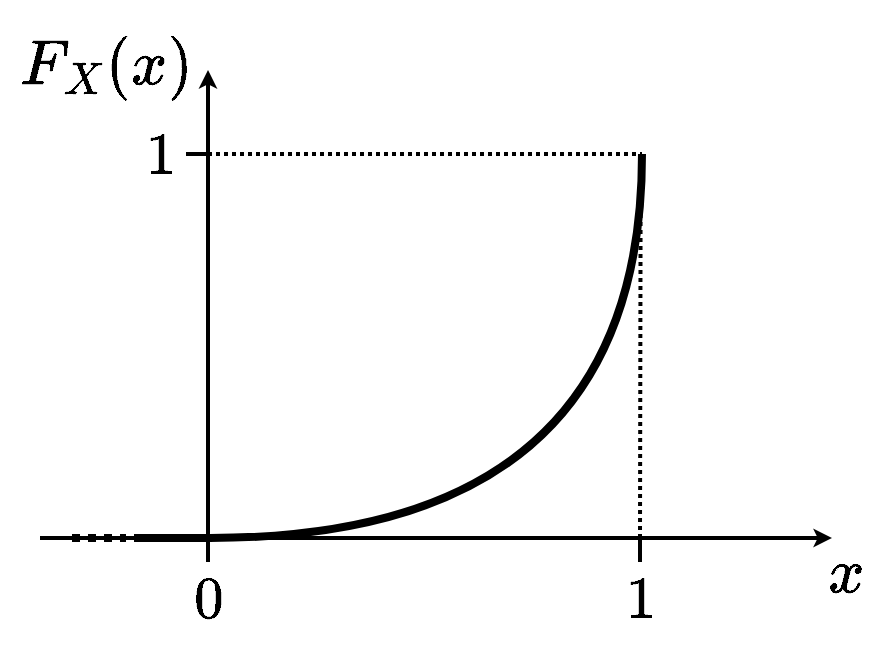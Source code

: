 <mxfile version="24.2.5" type="device">
  <diagram name="Página-1" id="E-DP9fMv0TR5NF7smadX">
    <mxGraphModel dx="827" dy="511" grid="1" gridSize="6" guides="1" tooltips="1" connect="1" arrows="1" fold="1" page="1" pageScale="1" pageWidth="500" pageHeight="320" math="1" shadow="0">
      <root>
        <mxCell id="0" />
        <mxCell id="1" parent="0" />
        <mxCell id="CFI3S7LzRvd9iii7xQHX-20" value="" style="endArrow=classic;html=1;rounded=0;strokeWidth=2;endSize=3;startSize=3;" parent="1" edge="1">
          <mxGeometry width="50" height="50" relative="1" as="geometry">
            <mxPoint x="48" y="264" as="sourcePoint" />
            <mxPoint x="444" y="264" as="targetPoint" />
          </mxGeometry>
        </mxCell>
        <mxCell id="CFI3S7LzRvd9iii7xQHX-21" value="" style="endArrow=none;html=1;rounded=0;strokeWidth=2;" parent="1" edge="1">
          <mxGeometry width="50" height="50" relative="1" as="geometry">
            <mxPoint x="132" y="276" as="sourcePoint" />
            <mxPoint x="132" y="264" as="targetPoint" />
          </mxGeometry>
        </mxCell>
        <mxCell id="CFI3S7LzRvd9iii7xQHX-22" value="" style="endArrow=none;html=1;rounded=0;strokeWidth=2;" parent="1" edge="1">
          <mxGeometry width="50" height="50" relative="1" as="geometry">
            <mxPoint x="348" y="276" as="sourcePoint" />
            <mxPoint x="348" y="264" as="targetPoint" />
          </mxGeometry>
        </mxCell>
        <mxCell id="CFI3S7LzRvd9iii7xQHX-25" value="\(0\)" style="text;html=1;align=center;verticalAlign=middle;whiteSpace=wrap;rounded=0;fontSize=25;" parent="1" vertex="1">
          <mxGeometry x="102" y="270" width="60" height="48" as="geometry" />
        </mxCell>
        <mxCell id="CFI3S7LzRvd9iii7xQHX-27" value="\(1\)" style="text;html=1;align=center;verticalAlign=middle;whiteSpace=wrap;rounded=0;fontSize=25;" parent="1" vertex="1">
          <mxGeometry x="318" y="270" width="60" height="48" as="geometry" />
        </mxCell>
        <mxCell id="5YUE4atEXdMrc8s2eRj8-1" value="\(x\)" style="text;html=1;align=center;verticalAlign=middle;whiteSpace=wrap;rounded=0;fontSize=27;" parent="1" vertex="1">
          <mxGeometry x="430" y="264" width="42" height="36" as="geometry" />
        </mxCell>
        <mxCell id="5YUE4atEXdMrc8s2eRj8-3" value="" style="endArrow=classic;html=1;rounded=0;strokeWidth=2;endSize=3;startSize=3;" parent="1" edge="1">
          <mxGeometry width="50" height="50" relative="1" as="geometry">
            <mxPoint x="132" y="264" as="sourcePoint" />
            <mxPoint x="132" y="30" as="targetPoint" />
          </mxGeometry>
        </mxCell>
        <mxCell id="5YUE4atEXdMrc8s2eRj8-18" value="" style="endArrow=none;html=1;rounded=0;strokeWidth=4;" parent="1" edge="1">
          <mxGeometry width="50" height="50" relative="1" as="geometry">
            <mxPoint x="95" y="264" as="sourcePoint" />
            <mxPoint x="131" y="264" as="targetPoint" />
          </mxGeometry>
        </mxCell>
        <mxCell id="5YUE4atEXdMrc8s2eRj8-34" value="" style="endArrow=none;html=1;rounded=0;strokeWidth=4;dashed=1;dashPattern=1 1;" parent="1" edge="1">
          <mxGeometry width="50" height="50" relative="1" as="geometry">
            <mxPoint x="64" y="264" as="sourcePoint" />
            <mxPoint x="91" y="264" as="targetPoint" />
          </mxGeometry>
        </mxCell>
        <mxCell id="5YUE4atEXdMrc8s2eRj8-48" value="\(F_X(x)\)" style="text;html=1;align=center;verticalAlign=middle;whiteSpace=wrap;rounded=0;fontSize=27;" parent="1" vertex="1">
          <mxGeometry x="60" y="10" width="42" height="36" as="geometry" />
        </mxCell>
        <mxCell id="WDrjeIyv3sXNAuETXX7--4" value="" style="shape=stencil(fZFNEoMgDIVPwx7hBB3b7nuEqLQyVrBA/bl9gdRF1HaGTb5HeC+BydK3MCgmOPhB1YHJMxNiBKehekYsotIiLLCaSGWgVwhub2iQ+eBspybdhG+nNq1yOiRVXhg/xTvpyLK2xkRTbY3P7LrRK6i7h7Nv0xBhlQdIDjthlXs7psFmDMEx3ELiby3pA688Ep8L0rPQchZUFcTu2ECWke/SZ/pjZFnerVN/doFLP9xiJLvmTPHrM/gA);whiteSpace=wrap;html=1;strokeWidth=4;" vertex="1" parent="1">
          <mxGeometry x="133" y="72" width="216" height="192" as="geometry" />
        </mxCell>
        <mxCell id="WDrjeIyv3sXNAuETXX7--5" value="" style="endArrow=none;dashed=1;html=1;dashPattern=1 1;strokeWidth=2;rounded=0;" edge="1" parent="1">
          <mxGeometry width="50" height="50" relative="1" as="geometry">
            <mxPoint x="132" y="72" as="sourcePoint" />
            <mxPoint x="349" y="72" as="targetPoint" />
          </mxGeometry>
        </mxCell>
        <mxCell id="WDrjeIyv3sXNAuETXX7--6" value="\(1\)" style="text;html=1;align=center;verticalAlign=middle;whiteSpace=wrap;rounded=0;fontSize=25;" vertex="1" parent="1">
          <mxGeometry x="78" y="48" width="60" height="48" as="geometry" />
        </mxCell>
        <mxCell id="WDrjeIyv3sXNAuETXX7--7" value="" style="endArrow=none;html=1;rounded=0;strokeWidth=2;" edge="1" parent="1">
          <mxGeometry width="50" height="50" relative="1" as="geometry">
            <mxPoint x="133" y="72" as="sourcePoint" />
            <mxPoint x="121" y="72" as="targetPoint" />
          </mxGeometry>
        </mxCell>
        <mxCell id="WDrjeIyv3sXNAuETXX7--8" value="" style="endArrow=none;dashed=1;html=1;dashPattern=1 1;strokeWidth=2;rounded=0;entryX=0.997;entryY=0;entryDx=0;entryDy=0;entryPerimeter=0;" edge="1" parent="1" target="WDrjeIyv3sXNAuETXX7--4">
          <mxGeometry width="50" height="50" relative="1" as="geometry">
            <mxPoint x="348" y="264" as="sourcePoint" />
            <mxPoint x="415" y="160" as="targetPoint" />
          </mxGeometry>
        </mxCell>
      </root>
    </mxGraphModel>
  </diagram>
</mxfile>
